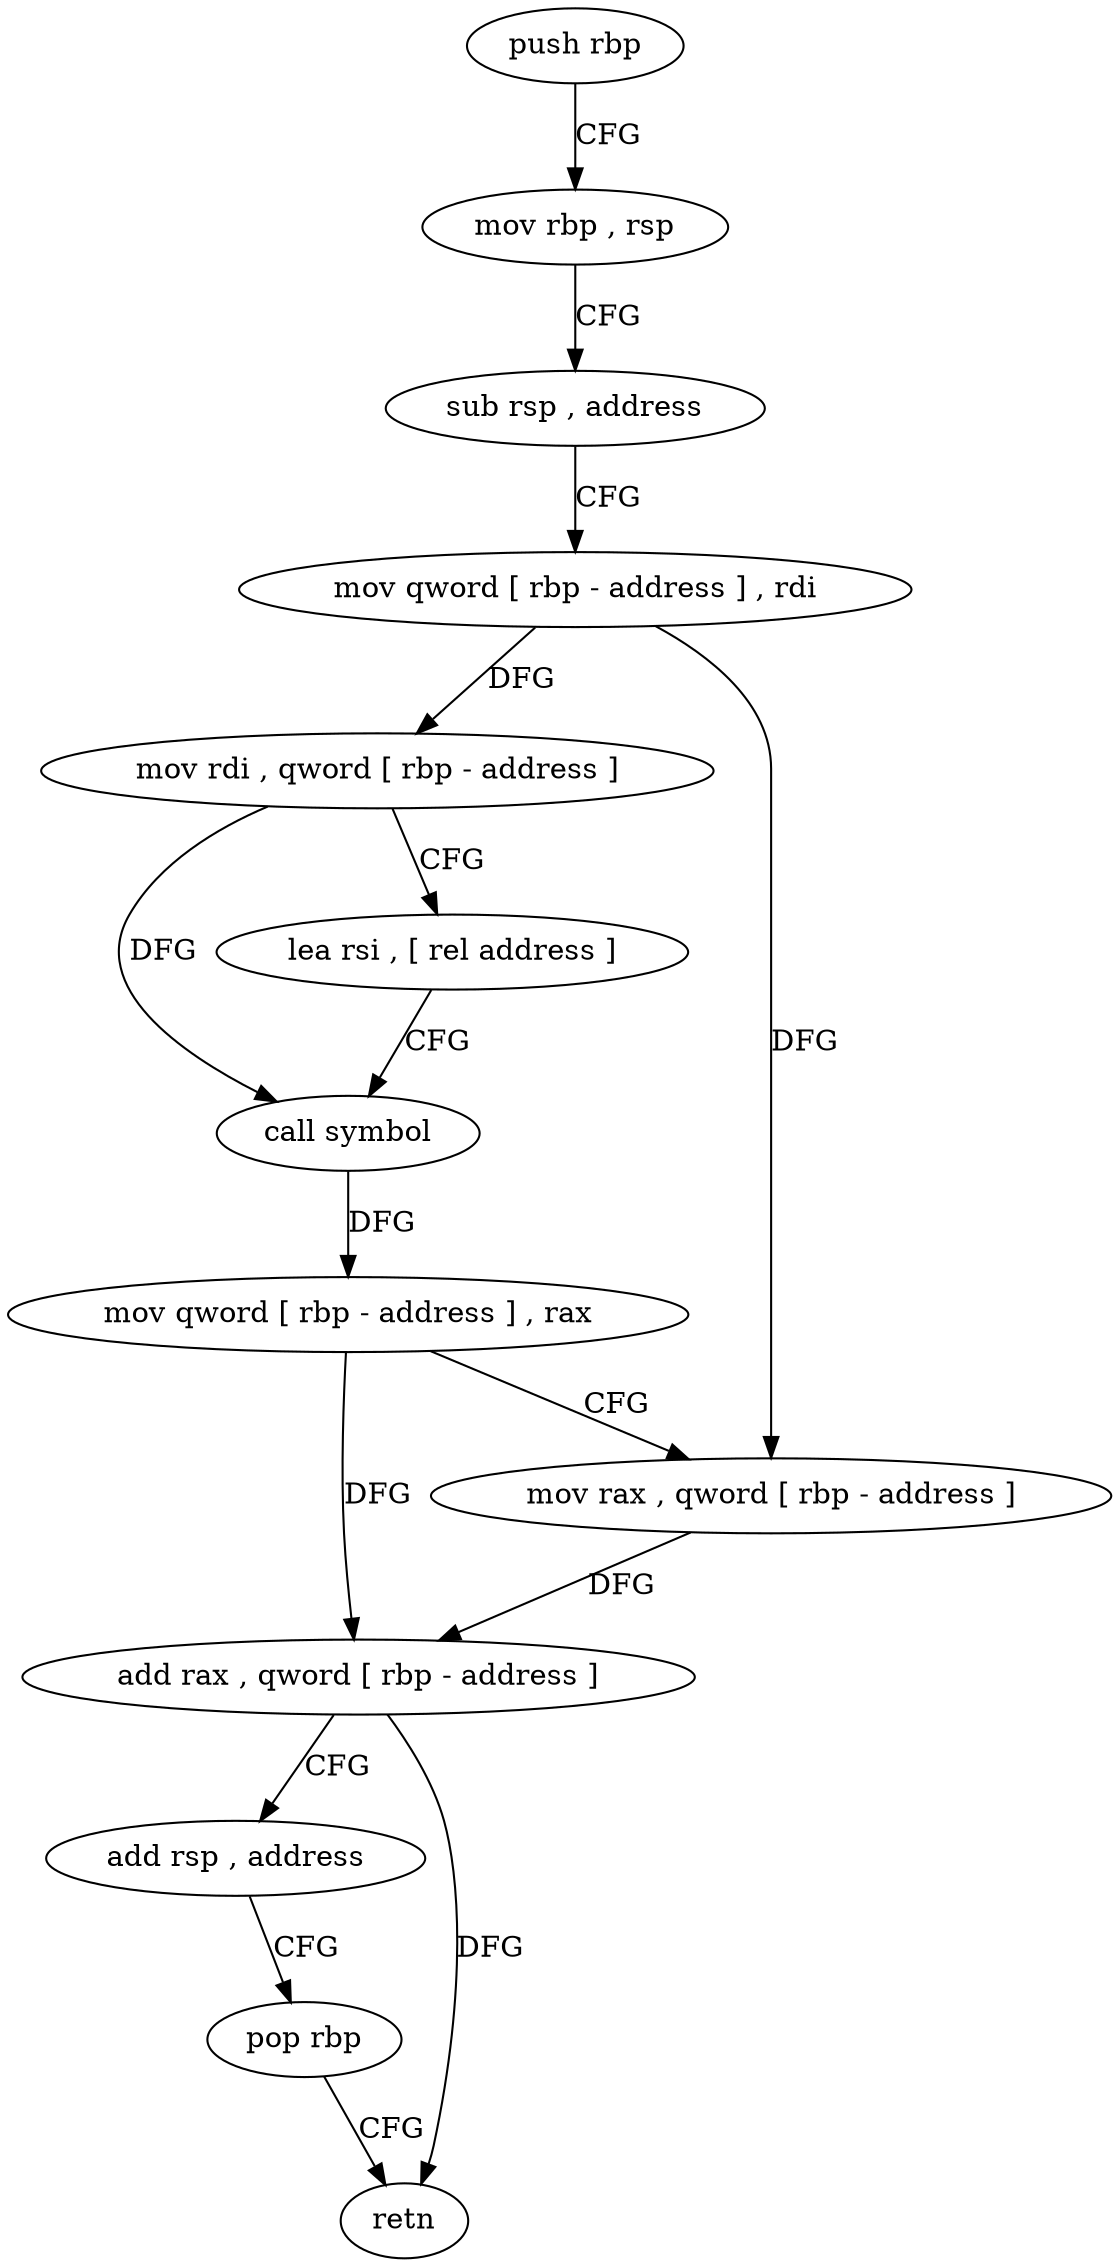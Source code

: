 digraph "func" {
"215968" [label = "push rbp" ]
"215969" [label = "mov rbp , rsp" ]
"215972" [label = "sub rsp , address" ]
"215976" [label = "mov qword [ rbp - address ] , rdi" ]
"215980" [label = "mov rdi , qword [ rbp - address ]" ]
"215984" [label = "lea rsi , [ rel address ]" ]
"215991" [label = "call symbol" ]
"215996" [label = "mov qword [ rbp - address ] , rax" ]
"216000" [label = "mov rax , qword [ rbp - address ]" ]
"216004" [label = "add rax , qword [ rbp - address ]" ]
"216008" [label = "add rsp , address" ]
"216012" [label = "pop rbp" ]
"216013" [label = "retn" ]
"215968" -> "215969" [ label = "CFG" ]
"215969" -> "215972" [ label = "CFG" ]
"215972" -> "215976" [ label = "CFG" ]
"215976" -> "215980" [ label = "DFG" ]
"215976" -> "216000" [ label = "DFG" ]
"215980" -> "215984" [ label = "CFG" ]
"215980" -> "215991" [ label = "DFG" ]
"215984" -> "215991" [ label = "CFG" ]
"215991" -> "215996" [ label = "DFG" ]
"215996" -> "216000" [ label = "CFG" ]
"215996" -> "216004" [ label = "DFG" ]
"216000" -> "216004" [ label = "DFG" ]
"216004" -> "216008" [ label = "CFG" ]
"216004" -> "216013" [ label = "DFG" ]
"216008" -> "216012" [ label = "CFG" ]
"216012" -> "216013" [ label = "CFG" ]
}
